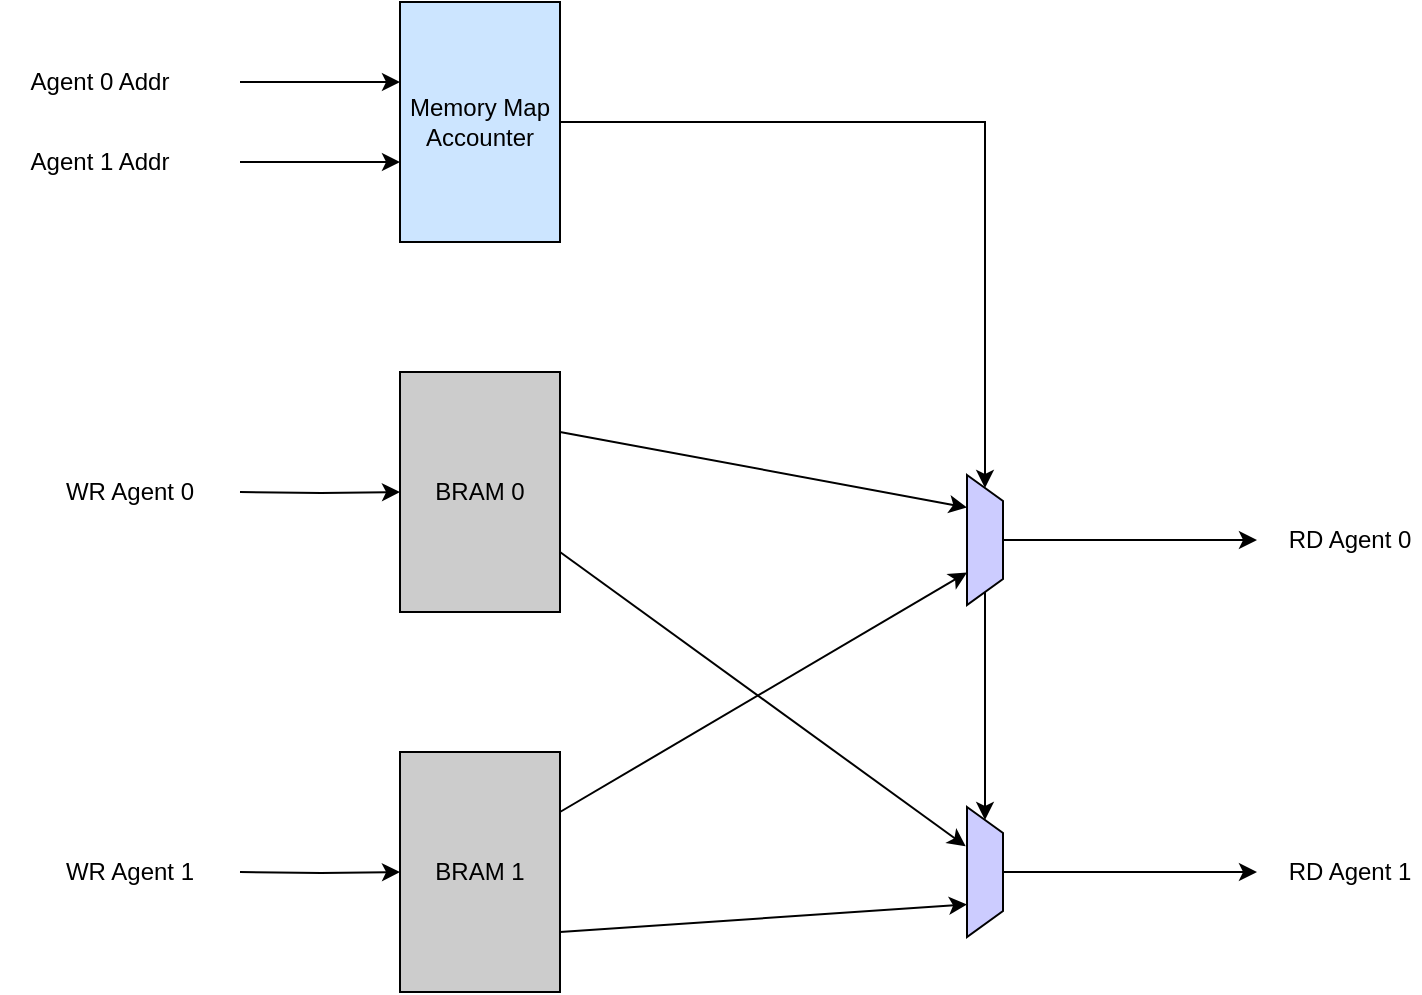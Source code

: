 <mxfile version="12.3.2" type="device" pages="2"><diagram id="12cCUvWq-t9x5-sRHDVT" name="Top"><mxGraphModel dx="1186" dy="640" grid="1" gridSize="10" guides="1" tooltips="1" connect="1" arrows="1" fold="1" page="1" pageScale="1" pageWidth="827" pageHeight="1169" math="0" shadow="0"><root><mxCell id="BupC2cVmmkzKvJaxqHh1-0"/><mxCell id="BupC2cVmmkzKvJaxqHh1-1" parent="BupC2cVmmkzKvJaxqHh1-0"/><mxCell id="BupC2cVmmkzKvJaxqHh1-2" style="rounded=0;orthogonalLoop=1;jettySize=auto;html=1;exitX=1;exitY=0.25;exitDx=0;exitDy=0;entryX=0.25;entryY=1;entryDx=0;entryDy=0;" edge="1" parent="BupC2cVmmkzKvJaxqHh1-1" source="BupC2cVmmkzKvJaxqHh1-5" target="BupC2cVmmkzKvJaxqHh1-12"><mxGeometry relative="1" as="geometry"/></mxCell><mxCell id="BupC2cVmmkzKvJaxqHh1-3" style="rounded=0;orthogonalLoop=1;jettySize=auto;html=1;exitX=1;exitY=0.75;exitDx=0;exitDy=0;entryX=0.302;entryY=1.036;entryDx=0;entryDy=0;entryPerimeter=0;" edge="1" parent="BupC2cVmmkzKvJaxqHh1-1" source="BupC2cVmmkzKvJaxqHh1-5" target="BupC2cVmmkzKvJaxqHh1-14"><mxGeometry relative="1" as="geometry"/></mxCell><mxCell id="BupC2cVmmkzKvJaxqHh1-4" value="" style="edgeStyle=orthogonalEdgeStyle;rounded=0;orthogonalLoop=1;jettySize=auto;html=1;" edge="1" parent="BupC2cVmmkzKvJaxqHh1-1" target="BupC2cVmmkzKvJaxqHh1-5"><mxGeometry relative="1" as="geometry"><mxPoint x="170" y="325" as="sourcePoint"/></mxGeometry></mxCell><mxCell id="BupC2cVmmkzKvJaxqHh1-5" value="BRAM 0" style="rounded=0;whiteSpace=wrap;html=1;fillColor=#CCCCCC;" vertex="1" parent="BupC2cVmmkzKvJaxqHh1-1"><mxGeometry x="250" y="265" width="80" height="120" as="geometry"/></mxCell><mxCell id="BupC2cVmmkzKvJaxqHh1-6" style="rounded=0;orthogonalLoop=1;jettySize=auto;html=1;exitX=1;exitY=0.75;exitDx=0;exitDy=0;entryX=0.75;entryY=1;entryDx=0;entryDy=0;" edge="1" parent="BupC2cVmmkzKvJaxqHh1-1" source="BupC2cVmmkzKvJaxqHh1-9" target="BupC2cVmmkzKvJaxqHh1-14"><mxGeometry relative="1" as="geometry"><mxPoint x="487.619" y="516.429" as="targetPoint"/></mxGeometry></mxCell><mxCell id="BupC2cVmmkzKvJaxqHh1-7" style="rounded=0;orthogonalLoop=1;jettySize=auto;html=1;exitX=1;exitY=0.25;exitDx=0;exitDy=0;entryX=0.75;entryY=1;entryDx=0;entryDy=0;" edge="1" parent="BupC2cVmmkzKvJaxqHh1-1" source="BupC2cVmmkzKvJaxqHh1-9" target="BupC2cVmmkzKvJaxqHh1-12"><mxGeometry relative="1" as="geometry"/></mxCell><mxCell id="BupC2cVmmkzKvJaxqHh1-8" value="" style="edgeStyle=orthogonalEdgeStyle;rounded=0;orthogonalLoop=1;jettySize=auto;html=1;" edge="1" parent="BupC2cVmmkzKvJaxqHh1-1" target="BupC2cVmmkzKvJaxqHh1-9"><mxGeometry relative="1" as="geometry"><mxPoint x="170" y="515" as="sourcePoint"/></mxGeometry></mxCell><mxCell id="BupC2cVmmkzKvJaxqHh1-9" value="BRAM 1" style="rounded=0;whiteSpace=wrap;html=1;fillColor=#CCCCCC;" vertex="1" parent="BupC2cVmmkzKvJaxqHh1-1"><mxGeometry x="250" y="455" width="80" height="120" as="geometry"/></mxCell><mxCell id="BupC2cVmmkzKvJaxqHh1-10" value="" style="edgeStyle=orthogonalEdgeStyle;rounded=0;orthogonalLoop=1;jettySize=auto;html=1;" edge="1" parent="BupC2cVmmkzKvJaxqHh1-1" source="BupC2cVmmkzKvJaxqHh1-12"><mxGeometry relative="1" as="geometry"><mxPoint x="678.5" y="349" as="targetPoint"/></mxGeometry></mxCell><mxCell id="BupC2cVmmkzKvJaxqHh1-11" style="edgeStyle=orthogonalEdgeStyle;rounded=0;orthogonalLoop=1;jettySize=auto;html=1;exitX=1;exitY=0.5;exitDx=0;exitDy=0;entryX=0;entryY=0.5;entryDx=0;entryDy=0;" edge="1" parent="BupC2cVmmkzKvJaxqHh1-1" source="BupC2cVmmkzKvJaxqHh1-12" target="BupC2cVmmkzKvJaxqHh1-14"><mxGeometry relative="1" as="geometry"/></mxCell><mxCell id="BupC2cVmmkzKvJaxqHh1-12" value="" style="shape=trapezoid;perimeter=trapezoidPerimeter;whiteSpace=wrap;html=1;rotation=90;fillColor=#CCCCFF;" vertex="1" parent="BupC2cVmmkzKvJaxqHh1-1"><mxGeometry x="510" y="340" width="65" height="18" as="geometry"/></mxCell><mxCell id="BupC2cVmmkzKvJaxqHh1-13" value="" style="edgeStyle=orthogonalEdgeStyle;rounded=0;orthogonalLoop=1;jettySize=auto;html=1;" edge="1" parent="BupC2cVmmkzKvJaxqHh1-1" source="BupC2cVmmkzKvJaxqHh1-14"><mxGeometry relative="1" as="geometry"><mxPoint x="678.5" y="515" as="targetPoint"/></mxGeometry></mxCell><mxCell id="BupC2cVmmkzKvJaxqHh1-14" value="" style="shape=trapezoid;perimeter=trapezoidPerimeter;whiteSpace=wrap;html=1;rotation=90;fillColor=#CCCCFF;" vertex="1" parent="BupC2cVmmkzKvJaxqHh1-1"><mxGeometry x="510" y="506" width="65" height="18" as="geometry"/></mxCell><mxCell id="BupC2cVmmkzKvJaxqHh1-15" value="WR Agent 0" style="text;html=1;strokeColor=none;fillColor=none;align=center;verticalAlign=middle;whiteSpace=wrap;rounded=0;" vertex="1" parent="BupC2cVmmkzKvJaxqHh1-1"><mxGeometry x="80" y="315" width="70" height="20" as="geometry"/></mxCell><mxCell id="BupC2cVmmkzKvJaxqHh1-16" value="WR Agent 1" style="text;html=1;strokeColor=none;fillColor=none;align=center;verticalAlign=middle;whiteSpace=wrap;rounded=0;" vertex="1" parent="BupC2cVmmkzKvJaxqHh1-1"><mxGeometry x="80" y="505" width="70" height="20" as="geometry"/></mxCell><mxCell id="BupC2cVmmkzKvJaxqHh1-17" value="RD Agent 0" style="text;html=1;strokeColor=none;fillColor=none;align=center;verticalAlign=middle;whiteSpace=wrap;rounded=0;" vertex="1" parent="BupC2cVmmkzKvJaxqHh1-1"><mxGeometry x="690" y="339" width="70" height="20" as="geometry"/></mxCell><mxCell id="BupC2cVmmkzKvJaxqHh1-18" value="RD Agent 1" style="text;html=1;strokeColor=none;fillColor=none;align=center;verticalAlign=middle;whiteSpace=wrap;rounded=0;" vertex="1" parent="BupC2cVmmkzKvJaxqHh1-1"><mxGeometry x="690" y="505" width="70" height="20" as="geometry"/></mxCell><mxCell id="BupC2cVmmkzKvJaxqHh1-19" style="edgeStyle=orthogonalEdgeStyle;rounded=0;orthogonalLoop=1;jettySize=auto;html=1;exitX=1;exitY=0.5;exitDx=0;exitDy=0;entryX=0;entryY=0.5;entryDx=0;entryDy=0;" edge="1" parent="BupC2cVmmkzKvJaxqHh1-1" source="BupC2cVmmkzKvJaxqHh1-20" target="BupC2cVmmkzKvJaxqHh1-12"><mxGeometry relative="1" as="geometry"/></mxCell><mxCell id="BupC2cVmmkzKvJaxqHh1-20" value="Memory Map Accounter" style="rounded=0;whiteSpace=wrap;html=1;fillColor=#CCE5FF;" vertex="1" parent="BupC2cVmmkzKvJaxqHh1-1"><mxGeometry x="250" y="80" width="80" height="120" as="geometry"/></mxCell><mxCell id="BupC2cVmmkzKvJaxqHh1-21" value="" style="edgeStyle=orthogonalEdgeStyle;rounded=0;orthogonalLoop=1;jettySize=auto;html=1;" edge="1" parent="BupC2cVmmkzKvJaxqHh1-1"><mxGeometry relative="1" as="geometry"><mxPoint x="170" y="160" as="sourcePoint"/><mxPoint x="250" y="160" as="targetPoint"/></mxGeometry></mxCell><mxCell id="BupC2cVmmkzKvJaxqHh1-22" value="" style="edgeStyle=orthogonalEdgeStyle;rounded=0;orthogonalLoop=1;jettySize=auto;html=1;" edge="1" parent="BupC2cVmmkzKvJaxqHh1-1"><mxGeometry relative="1" as="geometry"><mxPoint x="170" y="120" as="sourcePoint"/><mxPoint x="250" y="120" as="targetPoint"/></mxGeometry></mxCell><mxCell id="BupC2cVmmkzKvJaxqHh1-23" value="Agent 0 Addr" style="text;html=1;strokeColor=none;fillColor=none;align=center;verticalAlign=middle;whiteSpace=wrap;rounded=0;" vertex="1" parent="BupC2cVmmkzKvJaxqHh1-1"><mxGeometry x="50" y="110" width="100" height="20" as="geometry"/></mxCell><mxCell id="BupC2cVmmkzKvJaxqHh1-24" value="Agent 1 Addr" style="text;html=1;strokeColor=none;fillColor=none;align=center;verticalAlign=middle;whiteSpace=wrap;rounded=0;" vertex="1" parent="BupC2cVmmkzKvJaxqHh1-1"><mxGeometry x="50" y="150" width="100" height="20" as="geometry"/></mxCell></root></mxGraphModel></diagram><diagram id="Z0zJLQTMu5VlVUbCn2YQ" name="read switch"><mxGraphModel dx="1645" dy="441" grid="1" gridSize="10" guides="1" tooltips="1" connect="1" arrows="1" fold="1" page="1" pageScale="1" pageWidth="827" pageHeight="1169" math="0" shadow="0"><root><mxCell id="0"/><mxCell id="1" parent="0"/><mxCell id="4m4FoAbJoGPg0ntoUKPZ-6" style="edgeStyle=orthogonalEdgeStyle;rounded=0;orthogonalLoop=1;jettySize=auto;html=1;exitX=0.5;exitY=1;exitDx=0;exitDy=0;entryX=0.668;entryY=0;entryDx=0;entryDy=0;entryPerimeter=0;strokeColor=#0000FF;" edge="1" parent="1" target="VNX-lxKK416X_5e1K7Uu-21"><mxGeometry relative="1" as="geometry"><mxPoint x="200" y="1010" as="sourcePoint"/><mxPoint x="200.111" y="1040.056" as="targetPoint"/></mxGeometry></mxCell><mxCell id="4m4FoAbJoGPg0ntoUKPZ-3" style="edgeStyle=orthogonalEdgeStyle;rounded=0;orthogonalLoop=1;jettySize=auto;html=1;exitX=0.333;exitY=0;exitDx=0;exitDy=0;exitPerimeter=0;strokeColor=#66CC00;" edge="1" parent="1" source="VNX-lxKK416X_5e1K7Uu-17"><mxGeometry relative="1" as="geometry"><mxPoint x="170" y="1260" as="sourcePoint"/><mxPoint x="160" y="1101" as="targetPoint"/></mxGeometry></mxCell><mxCell id="VNX-lxKK416X_5e1K7Uu-2" style="edgeStyle=orthogonalEdgeStyle;rounded=0;orthogonalLoop=1;jettySize=auto;html=1;exitX=0.5;exitY=1;exitDx=0;exitDy=0;" edge="1" parent="1" source="VNX-lxKK416X_5e1K7Uu-1" target="VNX-lxKK416X_5e1K7Uu-3"><mxGeometry relative="1" as="geometry"><mxPoint x="320" y="830" as="targetPoint"/></mxGeometry></mxCell><mxCell id="VNX-lxKK416X_5e1K7Uu-6" value="bank select" style="text;html=1;align=center;verticalAlign=middle;resizable=0;points=[];;labelBackgroundColor=#ffffff;" vertex="1" connectable="0" parent="VNX-lxKK416X_5e1K7Uu-2"><mxGeometry x="0.15" y="4" relative="1" as="geometry"><mxPoint x="-44" y="-5" as="offset"/></mxGeometry></mxCell><mxCell id="VNX-lxKK416X_5e1K7Uu-1" value="Accounter Agent 0" style="rounded=0;whiteSpace=wrap;html=1;" vertex="1" parent="1"><mxGeometry x="120" y="860" width="120" height="60" as="geometry"/></mxCell><mxCell id="VNX-lxKK416X_5e1K7Uu-3" value="SelectAgent" style="rounded=0;whiteSpace=wrap;html=1;" vertex="1" parent="1"><mxGeometry x="120" y="950" width="120" height="60" as="geometry"/></mxCell><mxCell id="VNX-lxKK416X_5e1K7Uu-4" value="" style="endArrow=classic;html=1;entryX=1;entryY=0.5;entryDx=0;entryDy=0;edgeStyle=orthogonalEdgeStyle;" edge="1" parent="1" target="VNX-lxKK416X_5e1K7Uu-1"><mxGeometry width="50" height="50" relative="1" as="geometry"><mxPoint x="320" y="890" as="sourcePoint"/><mxPoint x="520" y="660" as="targetPoint"/></mxGeometry></mxCell><mxCell id="VNX-lxKK416X_5e1K7Uu-5" value="rdaddr 0" style="text;html=1;align=center;verticalAlign=middle;resizable=0;points=[];;labelBackgroundColor=#ffffff;" vertex="1" connectable="0" parent="VNX-lxKK416X_5e1K7Uu-4"><mxGeometry x="-0.216" relative="1" as="geometry"><mxPoint x="67" y="-10" as="offset"/></mxGeometry></mxCell><mxCell id="VNX-lxKK416X_5e1K7Uu-9" value="" style="edgeStyle=orthogonalEdgeStyle;rounded=0;orthogonalLoop=1;jettySize=auto;html=1;" edge="1" parent="1" source="VNX-lxKK416X_5e1K7Uu-7"><mxGeometry relative="1" as="geometry"><mxPoint x="40" y="1070" as="targetPoint"/></mxGeometry></mxCell><mxCell id="VNX-lxKK416X_5e1K7Uu-7" value="Address Switch" style="rounded=0;whiteSpace=wrap;html=1;" vertex="1" parent="1"><mxGeometry x="120" y="1040" width="120" height="60" as="geometry"/></mxCell><mxCell id="VNX-lxKK416X_5e1K7Uu-11" value="BRAM 0" style="rounded=0;whiteSpace=wrap;html=1;fillColor=#B3B3B3;" vertex="1" parent="1"><mxGeometry x="-80" y="1040" width="120" height="60" as="geometry"/></mxCell><mxCell id="VNX-lxKK416X_5e1K7Uu-12" value="BRAM 1" style="rounded=0;whiteSpace=wrap;html=1;fillColor=#B3B3B3;" vertex="1" parent="1"><mxGeometry x="-80" y="1160" width="120" height="60" as="geometry"/></mxCell><mxCell id="VNX-lxKK416X_5e1K7Uu-23" style="edgeStyle=orthogonalEdgeStyle;rounded=0;orthogonalLoop=1;jettySize=auto;html=1;exitX=0.5;exitY=0;exitDx=0;exitDy=0;entryX=0.5;entryY=1;entryDx=0;entryDy=0;" edge="1" parent="1" source="VNX-lxKK416X_5e1K7Uu-15" target="VNX-lxKK416X_5e1K7Uu-17"><mxGeometry relative="1" as="geometry"/></mxCell><mxCell id="VNX-lxKK416X_5e1K7Uu-15" value="Accounter Agent 1" style="rounded=0;whiteSpace=wrap;html=1;" vertex="1" parent="1"><mxGeometry x="120" y="1340" width="120" height="60" as="geometry"/></mxCell><mxCell id="VNX-lxKK416X_5e1K7Uu-17" value="SelectAgent" style="rounded=0;whiteSpace=wrap;html=1;" vertex="1" parent="1"><mxGeometry x="120" y="1250" width="120" height="60" as="geometry"/></mxCell><mxCell id="VNX-lxKK416X_5e1K7Uu-18" value="" style="endArrow=classic;html=1;entryX=1;entryY=0.5;entryDx=0;entryDy=0;edgeStyle=orthogonalEdgeStyle;" edge="1" parent="1" target="VNX-lxKK416X_5e1K7Uu-15"><mxGeometry width="50" height="50" relative="1" as="geometry"><mxPoint x="320" y="1370" as="sourcePoint"/><mxPoint x="520" y="1260" as="targetPoint"/></mxGeometry></mxCell><mxCell id="VNX-lxKK416X_5e1K7Uu-19" value="rdaddr 1" style="text;html=1;align=center;verticalAlign=middle;resizable=0;points=[];;labelBackgroundColor=#ffffff;" vertex="1" connectable="0" parent="VNX-lxKK416X_5e1K7Uu-18"><mxGeometry x="-0.216" relative="1" as="geometry"><mxPoint x="69" y="-20" as="offset"/></mxGeometry></mxCell><mxCell id="VNX-lxKK416X_5e1K7Uu-20" value="" style="edgeStyle=orthogonalEdgeStyle;rounded=0;orthogonalLoop=1;jettySize=auto;html=1;" edge="1" parent="1" source="VNX-lxKK416X_5e1K7Uu-21"><mxGeometry relative="1" as="geometry"><mxPoint x="40" y="1190" as="targetPoint"/></mxGeometry></mxCell><mxCell id="VNX-lxKK416X_5e1K7Uu-21" value="Address Switch" style="rounded=0;whiteSpace=wrap;html=1;" vertex="1" parent="1"><mxGeometry x="120" y="1160" width="120" height="60" as="geometry"/></mxCell><mxCell id="VNX-lxKK416X_5e1K7Uu-25" value="" style="endArrow=classic;html=1;entryX=1;entryY=0.5;entryDx=0;entryDy=0;edgeStyle=orthogonalEdgeStyle;" edge="1" parent="1"><mxGeometry width="50" height="50" relative="1" as="geometry"><mxPoint x="320" y="1050" as="sourcePoint"/><mxPoint x="240" y="1050" as="targetPoint"/></mxGeometry></mxCell><mxCell id="VNX-lxKK416X_5e1K7Uu-26" value="rdaddr 0" style="text;html=1;align=center;verticalAlign=middle;resizable=0;points=[];;labelBackgroundColor=#ffffff;" vertex="1" connectable="0" parent="VNX-lxKK416X_5e1K7Uu-25"><mxGeometry x="-0.216" relative="1" as="geometry"><mxPoint x="67" y="-10" as="offset"/></mxGeometry></mxCell><mxCell id="VNX-lxKK416X_5e1K7Uu-27" value="" style="endArrow=classic;html=1;entryX=1;entryY=0.5;entryDx=0;entryDy=0;edgeStyle=orthogonalEdgeStyle;" edge="1" parent="1"><mxGeometry width="50" height="50" relative="1" as="geometry"><mxPoint x="320" y="1090" as="sourcePoint"/><mxPoint x="240" y="1090" as="targetPoint"/></mxGeometry></mxCell><mxCell id="VNX-lxKK416X_5e1K7Uu-28" value="rdaddr 1" style="text;html=1;align=center;verticalAlign=middle;resizable=0;points=[];;labelBackgroundColor=#ffffff;" vertex="1" connectable="0" parent="VNX-lxKK416X_5e1K7Uu-27"><mxGeometry x="-0.216" relative="1" as="geometry"><mxPoint x="67" y="-10" as="offset"/></mxGeometry></mxCell><mxCell id="VNX-lxKK416X_5e1K7Uu-29" value="" style="endArrow=classic;html=1;entryX=1;entryY=0.5;entryDx=0;entryDy=0;edgeStyle=orthogonalEdgeStyle;" edge="1" parent="1"><mxGeometry width="50" height="50" relative="1" as="geometry"><mxPoint x="320" y="1170" as="sourcePoint"/><mxPoint x="240" y="1170" as="targetPoint"/></mxGeometry></mxCell><mxCell id="VNX-lxKK416X_5e1K7Uu-30" value="rdaddr 0" style="text;html=1;align=center;verticalAlign=middle;resizable=0;points=[];;labelBackgroundColor=#ffffff;" vertex="1" connectable="0" parent="VNX-lxKK416X_5e1K7Uu-29"><mxGeometry x="-0.216" relative="1" as="geometry"><mxPoint x="67" y="-10" as="offset"/></mxGeometry></mxCell><mxCell id="VNX-lxKK416X_5e1K7Uu-31" value="" style="endArrow=classic;html=1;entryX=1;entryY=0.5;entryDx=0;entryDy=0;edgeStyle=orthogonalEdgeStyle;" edge="1" parent="1"><mxGeometry width="50" height="50" relative="1" as="geometry"><mxPoint x="320" y="1210" as="sourcePoint"/><mxPoint x="240" y="1210" as="targetPoint"/></mxGeometry></mxCell><mxCell id="VNX-lxKK416X_5e1K7Uu-32" value="rdaddr 1" style="text;html=1;align=center;verticalAlign=middle;resizable=0;points=[];;labelBackgroundColor=#ffffff;" vertex="1" connectable="0" parent="VNX-lxKK416X_5e1K7Uu-31"><mxGeometry x="-0.216" relative="1" as="geometry"><mxPoint x="67" y="-10" as="offset"/></mxGeometry></mxCell><mxCell id="4m4FoAbJoGPg0ntoUKPZ-1" style="edgeStyle=orthogonalEdgeStyle;rounded=0;orthogonalLoop=1;jettySize=auto;html=1;exitX=0.5;exitY=1;exitDx=0;exitDy=0;strokeColor=#0000FF;" edge="1" parent="1"><mxGeometry relative="1" as="geometry"><mxPoint x="200" y="1010" as="sourcePoint"/><mxPoint x="200" y="1040" as="targetPoint"/></mxGeometry></mxCell><mxCell id="4m4FoAbJoGPg0ntoUKPZ-2" style="edgeStyle=orthogonalEdgeStyle;rounded=0;orthogonalLoop=1;jettySize=auto;html=1;exitX=0.5;exitY=0;exitDx=0;exitDy=0;strokeColor=#66CC00;" edge="1" parent="1"><mxGeometry relative="1" as="geometry"><mxPoint x="160" y="1250" as="sourcePoint"/><mxPoint x="160" y="1220" as="targetPoint"/></mxGeometry></mxCell><mxCell id="4m4FoAbJoGPg0ntoUKPZ-8" value="bank select" style="text;html=1;align=center;verticalAlign=middle;resizable=0;points=[];;labelBackgroundColor=#ffffff;" vertex="1" connectable="0" parent="1"><mxGeometry x="169.853" y="1330.088" as="geometry"><mxPoint x="-44" y="-5" as="offset"/></mxGeometry></mxCell></root></mxGraphModel></diagram></mxfile>